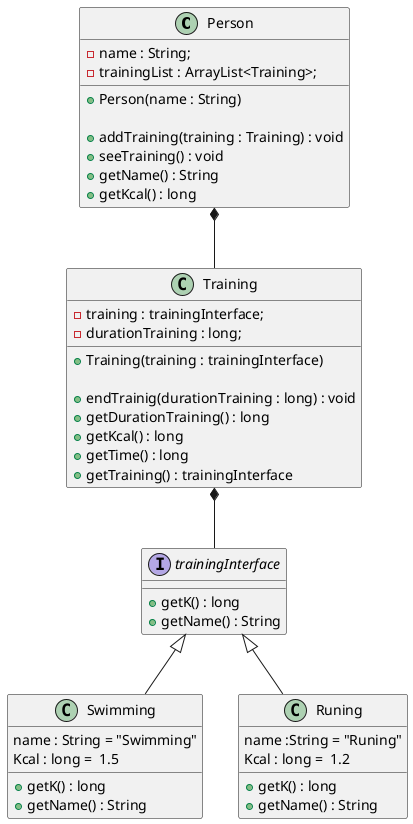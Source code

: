 @startuml

Person *-- Training
trainingInterface <|-- Swimming
trainingInterface <|-- Runing
Training *-- trainingInterface

class Person {
    -name : String;
    -trainingList : ArrayList<Training>;

    +Person(name : String)

    +addTraining(training : Training) : void
    +seeTraining() : void
    +getName() : String
    +getKcal() : long
}

class Training{
    -training : trainingInterface;
    -durationTraining : long;

    +Training(training : trainingInterface)

    +endTrainig(durationTraining : long) : void
    +getDurationTraining() : long
    +getKcal() : long
    +getTime() : long
    +getTraining() : trainingInterface
}

interface trainingInterface{
    +getK() : long
    +getName() : String
}

class Swimming{
    name : String = "Swimming"
    Kcal : long =  1.5
    +getK() : long
    +getName() : String
}

class Runing{
    name :String = "Runing"
    Kcal : long =  1.2
    +getK() : long
    +getName() : String
}
@enduml